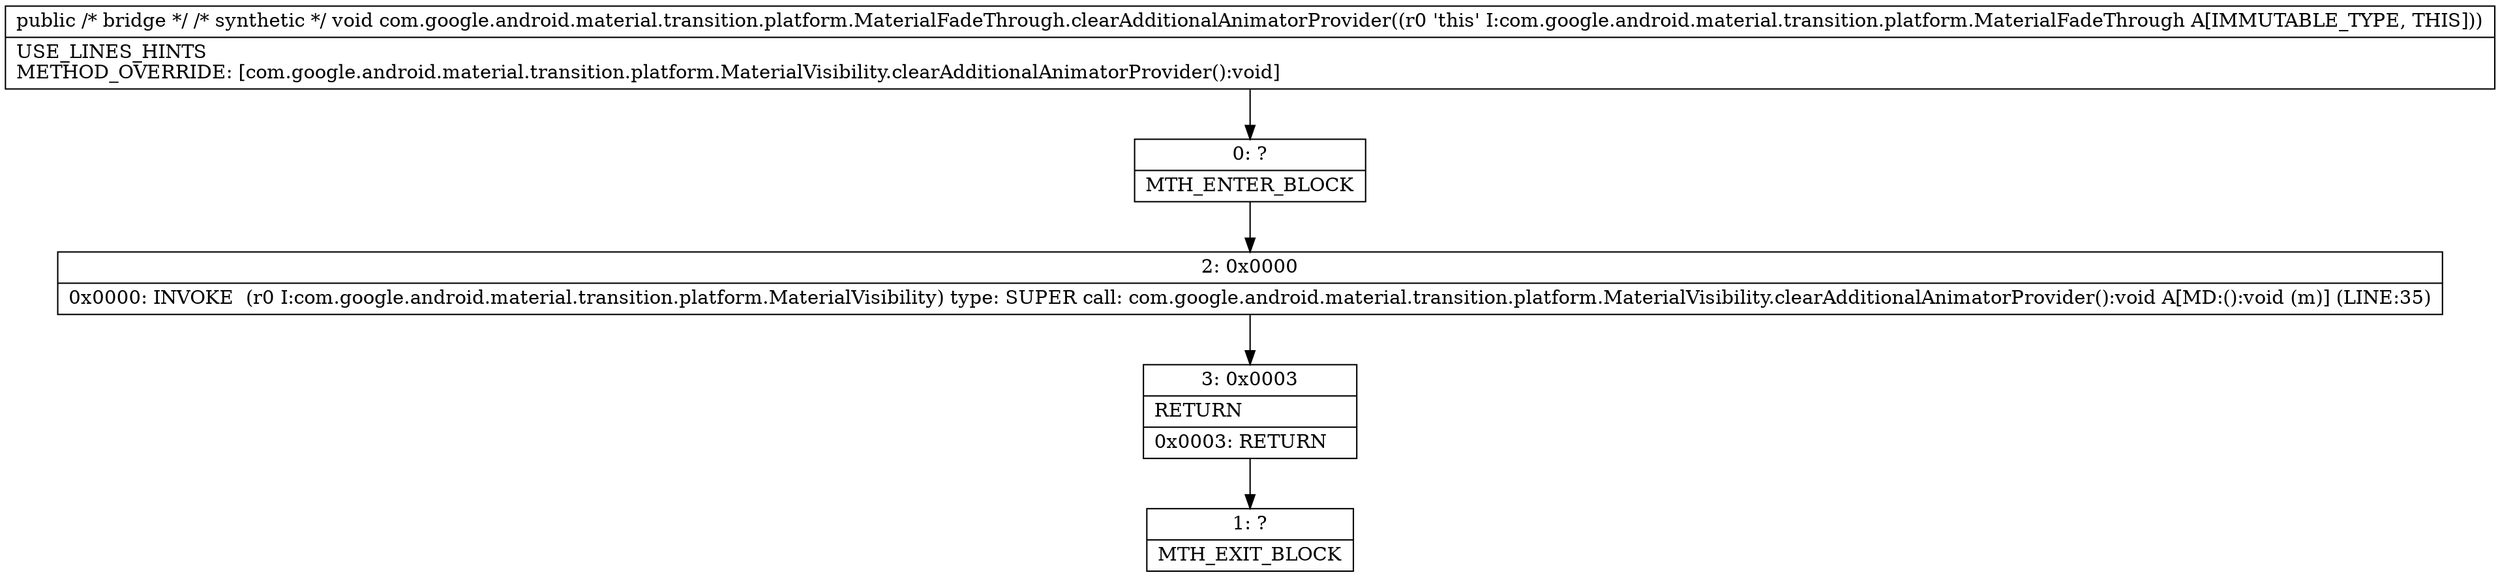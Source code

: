 digraph "CFG forcom.google.android.material.transition.platform.MaterialFadeThrough.clearAdditionalAnimatorProvider()V" {
Node_0 [shape=record,label="{0\:\ ?|MTH_ENTER_BLOCK\l}"];
Node_2 [shape=record,label="{2\:\ 0x0000|0x0000: INVOKE  (r0 I:com.google.android.material.transition.platform.MaterialVisibility) type: SUPER call: com.google.android.material.transition.platform.MaterialVisibility.clearAdditionalAnimatorProvider():void A[MD:():void (m)] (LINE:35)\l}"];
Node_3 [shape=record,label="{3\:\ 0x0003|RETURN\l|0x0003: RETURN   \l}"];
Node_1 [shape=record,label="{1\:\ ?|MTH_EXIT_BLOCK\l}"];
MethodNode[shape=record,label="{public \/* bridge *\/ \/* synthetic *\/ void com.google.android.material.transition.platform.MaterialFadeThrough.clearAdditionalAnimatorProvider((r0 'this' I:com.google.android.material.transition.platform.MaterialFadeThrough A[IMMUTABLE_TYPE, THIS]))  | USE_LINES_HINTS\lMETHOD_OVERRIDE: [com.google.android.material.transition.platform.MaterialVisibility.clearAdditionalAnimatorProvider():void]\l}"];
MethodNode -> Node_0;Node_0 -> Node_2;
Node_2 -> Node_3;
Node_3 -> Node_1;
}

